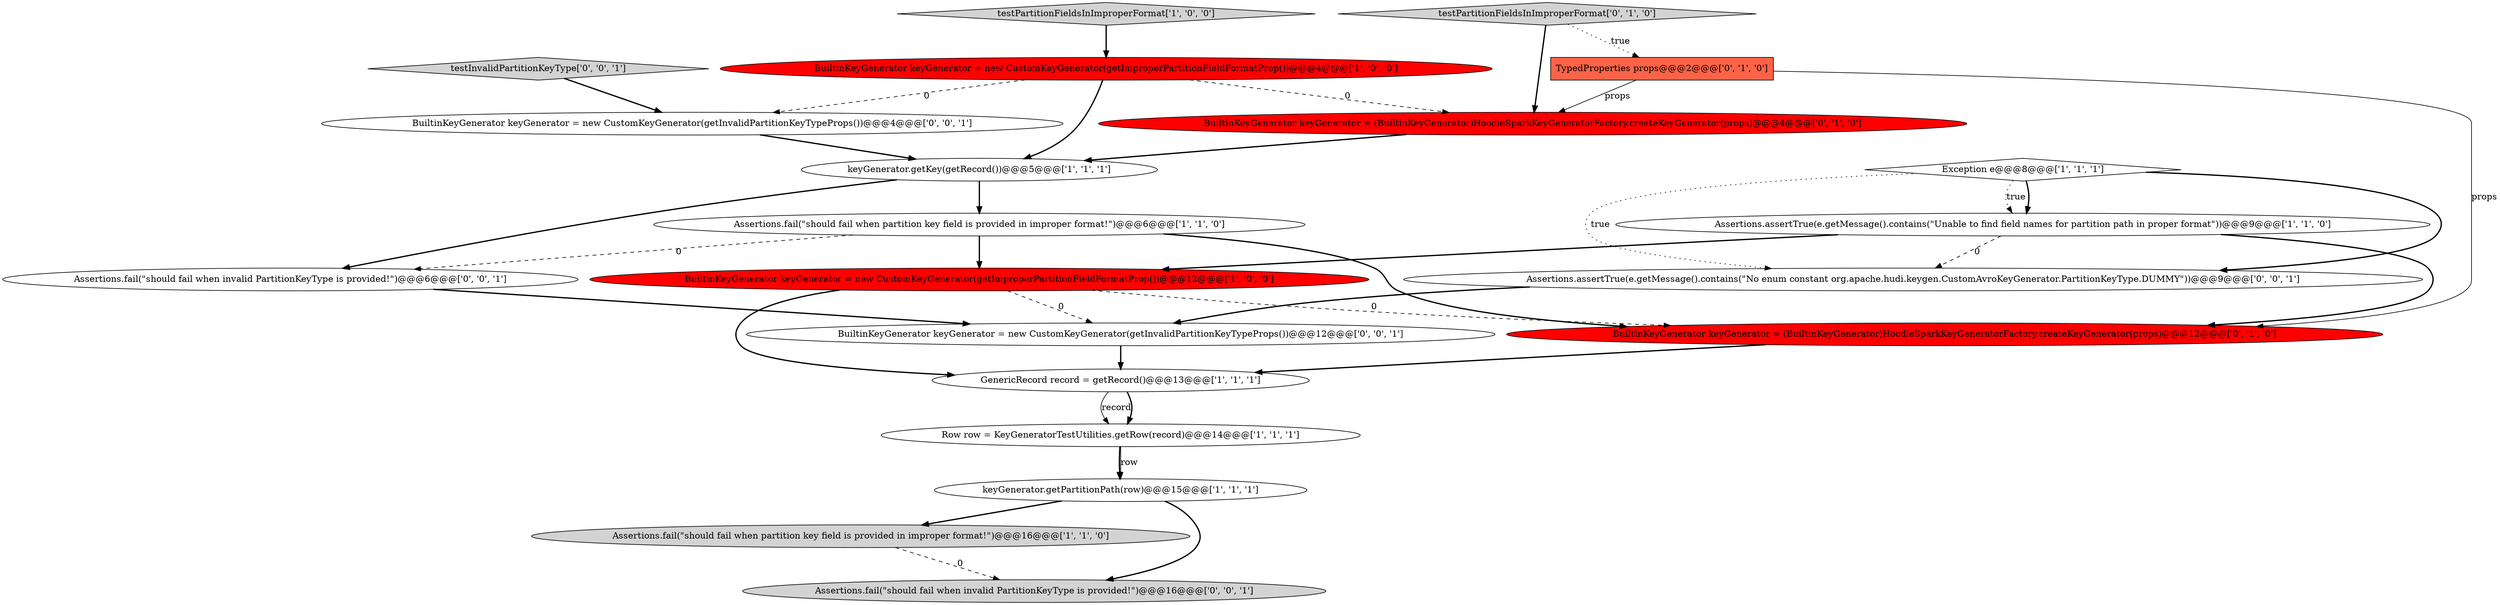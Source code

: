 digraph {
17 [style = filled, label = "BuiltinKeyGenerator keyGenerator = new CustomKeyGenerator(getInvalidPartitionKeyTypeProps())@@@4@@@['0', '0', '1']", fillcolor = white, shape = ellipse image = "AAA0AAABBB3BBB"];
12 [style = filled, label = "BuiltinKeyGenerator keyGenerator = (BuiltinKeyGenerator)HoodieSparkKeyGeneratorFactory.createKeyGenerator(props)@@@4@@@['0', '1', '0']", fillcolor = red, shape = ellipse image = "AAA1AAABBB2BBB"];
7 [style = filled, label = "Row row = KeyGeneratorTestUtilities.getRow(record)@@@14@@@['1', '1', '1']", fillcolor = white, shape = ellipse image = "AAA0AAABBB1BBB"];
3 [style = filled, label = "BuiltinKeyGenerator keyGenerator = new CustomKeyGenerator(getImproperPartitionFieldFormatProp())@@@12@@@['1', '0', '0']", fillcolor = red, shape = ellipse image = "AAA1AAABBB1BBB"];
16 [style = filled, label = "Assertions.fail(\"should fail when invalid PartitionKeyType is provided!\")@@@6@@@['0', '0', '1']", fillcolor = white, shape = ellipse image = "AAA0AAABBB3BBB"];
14 [style = filled, label = "TypedProperties props@@@2@@@['0', '1', '0']", fillcolor = tomato, shape = box image = "AAA1AAABBB2BBB"];
6 [style = filled, label = "Assertions.fail(\"should fail when partition key field is provided in improper format!\")@@@16@@@['1', '1', '0']", fillcolor = lightgray, shape = ellipse image = "AAA0AAABBB1BBB"];
15 [style = filled, label = "Assertions.assertTrue(e.getMessage().contains(\"No enum constant org.apache.hudi.keygen.CustomAvroKeyGenerator.PartitionKeyType.DUMMY\"))@@@9@@@['0', '0', '1']", fillcolor = white, shape = ellipse image = "AAA0AAABBB3BBB"];
0 [style = filled, label = "BuiltinKeyGenerator keyGenerator = new CustomKeyGenerator(getImproperPartitionFieldFormatProp())@@@4@@@['1', '0', '0']", fillcolor = red, shape = ellipse image = "AAA1AAABBB1BBB"];
11 [style = filled, label = "BuiltinKeyGenerator keyGenerator = (BuiltinKeyGenerator)HoodieSparkKeyGeneratorFactory.createKeyGenerator(props)@@@12@@@['0', '1', '0']", fillcolor = red, shape = ellipse image = "AAA1AAABBB2BBB"];
1 [style = filled, label = "Assertions.fail(\"should fail when partition key field is provided in improper format!\")@@@6@@@['1', '1', '0']", fillcolor = white, shape = ellipse image = "AAA0AAABBB1BBB"];
19 [style = filled, label = "Assertions.fail(\"should fail when invalid PartitionKeyType is provided!\")@@@16@@@['0', '0', '1']", fillcolor = lightgray, shape = ellipse image = "AAA0AAABBB3BBB"];
2 [style = filled, label = "Assertions.assertTrue(e.getMessage().contains(\"Unable to find field names for partition path in proper format\"))@@@9@@@['1', '1', '0']", fillcolor = white, shape = ellipse image = "AAA0AAABBB1BBB"];
5 [style = filled, label = "Exception e@@@8@@@['1', '1', '1']", fillcolor = white, shape = diamond image = "AAA0AAABBB1BBB"];
18 [style = filled, label = "testInvalidPartitionKeyType['0', '0', '1']", fillcolor = lightgray, shape = diamond image = "AAA0AAABBB3BBB"];
20 [style = filled, label = "BuiltinKeyGenerator keyGenerator = new CustomKeyGenerator(getInvalidPartitionKeyTypeProps())@@@12@@@['0', '0', '1']", fillcolor = white, shape = ellipse image = "AAA0AAABBB3BBB"];
13 [style = filled, label = "testPartitionFieldsInImproperFormat['0', '1', '0']", fillcolor = lightgray, shape = diamond image = "AAA0AAABBB2BBB"];
4 [style = filled, label = "keyGenerator.getPartitionPath(row)@@@15@@@['1', '1', '1']", fillcolor = white, shape = ellipse image = "AAA0AAABBB1BBB"];
8 [style = filled, label = "GenericRecord record = getRecord()@@@13@@@['1', '1', '1']", fillcolor = white, shape = ellipse image = "AAA0AAABBB1BBB"];
9 [style = filled, label = "testPartitionFieldsInImproperFormat['1', '0', '0']", fillcolor = lightgray, shape = diamond image = "AAA0AAABBB1BBB"];
10 [style = filled, label = "keyGenerator.getKey(getRecord())@@@5@@@['1', '1', '1']", fillcolor = white, shape = ellipse image = "AAA0AAABBB1BBB"];
17->10 [style = bold, label=""];
14->11 [style = solid, label="props"];
9->0 [style = bold, label=""];
4->6 [style = bold, label=""];
8->7 [style = solid, label="record"];
2->3 [style = bold, label=""];
4->19 [style = bold, label=""];
1->3 [style = bold, label=""];
18->17 [style = bold, label=""];
5->15 [style = bold, label=""];
7->4 [style = bold, label=""];
0->12 [style = dashed, label="0"];
0->17 [style = dashed, label="0"];
5->15 [style = dotted, label="true"];
8->7 [style = bold, label=""];
1->11 [style = bold, label=""];
2->15 [style = dashed, label="0"];
5->2 [style = bold, label=""];
0->10 [style = bold, label=""];
12->10 [style = bold, label=""];
20->8 [style = bold, label=""];
13->12 [style = bold, label=""];
10->16 [style = bold, label=""];
1->16 [style = dashed, label="0"];
15->20 [style = bold, label=""];
3->8 [style = bold, label=""];
3->20 [style = dashed, label="0"];
6->19 [style = dashed, label="0"];
7->4 [style = solid, label="row"];
11->8 [style = bold, label=""];
14->12 [style = solid, label="props"];
10->1 [style = bold, label=""];
16->20 [style = bold, label=""];
13->14 [style = dotted, label="true"];
2->11 [style = bold, label=""];
3->11 [style = dashed, label="0"];
5->2 [style = dotted, label="true"];
}
